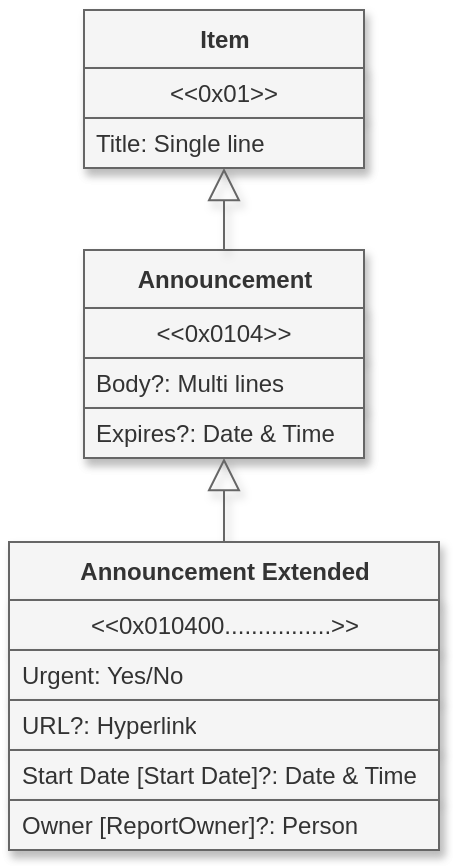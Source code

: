 <mxfile>
    <diagram id="DzO7ZxxaBLWRnM7hBDCy" name="Page-1">
        <mxGraphModel dx="581" dy="626" grid="1" gridSize="10" guides="1" tooltips="1" connect="1" arrows="1" fold="1" page="1" pageScale="1" pageWidth="850" pageHeight="1100" math="0" shadow="0">
            <root>
                <mxCell id="0"/>
                <mxCell id="1" parent="0"/>
                <mxCell id="2" value="Announcement" style="swimlane;fontStyle=1;align=center;verticalAlign=middle;childLayout=stackLayout;horizontal=1;startSize=29;horizontalStack=0;resizeParent=1;resizeParentMax=0;resizeLast=0;collapsible=0;marginBottom=0;html=1;shadow=1;fillColor=#f5f5f5;fontColor=#333333;strokeColor=#666666;" parent="1" vertex="1">
                    <mxGeometry x="340" y="250" width="140" height="104" as="geometry"/>
                </mxCell>
                <mxCell id="3" value="&amp;lt;&amp;lt;0x0104&amp;gt;&amp;gt;" style="text;html=1;strokeColor=#666666;fillColor=#f5f5f5;align=center;verticalAlign=middle;spacingLeft=4;spacingRight=4;overflow=hidden;rotatable=0;points=[[0,0.5],[1,0.5]];portConstraint=eastwest;shadow=1;fontColor=#333333;" parent="2" vertex="1">
                    <mxGeometry y="29" width="140" height="25" as="geometry"/>
                </mxCell>
                <mxCell id="11" value="Body?:&amp;nbsp;Multi lines" style="text;html=1;strokeColor=#666666;fillColor=#f5f5f5;align=left;verticalAlign=middle;spacingLeft=4;spacingRight=4;overflow=hidden;rotatable=0;points=[[0,0.5],[1,0.5]];portConstraint=eastwest;shadow=1;fontColor=#333333;" parent="2" vertex="1">
                    <mxGeometry y="54" width="140" height="25" as="geometry"/>
                </mxCell>
                <mxCell id="13" value="Expires?:&amp;nbsp;Date &amp;amp; Time" style="text;html=1;strokeColor=#666666;fillColor=#f5f5f5;align=left;verticalAlign=middle;spacingLeft=4;spacingRight=4;overflow=hidden;rotatable=0;points=[[0,0.5],[1,0.5]];portConstraint=eastwest;shadow=1;fontColor=#333333;" parent="2" vertex="1">
                    <mxGeometry y="79" width="140" height="25" as="geometry"/>
                </mxCell>
                <mxCell id="9" style="edgeStyle=orthogonalEdgeStyle;rounded=0;orthogonalLoop=1;jettySize=auto;html=1;endArrow=block;endFill=0;endSize=14;shadow=1;fillColor=#f5f5f5;strokeColor=#666666;" parent="1" source="5" target="2" edge="1">
                    <mxGeometry relative="1" as="geometry"/>
                </mxCell>
                <mxCell id="5" value="Announcement Extended" style="swimlane;fontStyle=1;align=center;verticalAlign=middle;childLayout=stackLayout;horizontal=1;startSize=29;horizontalStack=0;resizeParent=1;resizeParentMax=0;resizeLast=0;collapsible=0;marginBottom=0;html=1;shadow=1;fillColor=#f5f5f5;fontColor=#333333;strokeColor=#666666;" parent="1" vertex="1">
                    <mxGeometry x="302.5" y="396" width="215" height="154" as="geometry"/>
                </mxCell>
                <mxCell id="6" value="&amp;lt;&amp;lt;0x010400................&amp;gt;&amp;gt;" style="text;html=1;strokeColor=#666666;fillColor=#f5f5f5;align=center;verticalAlign=middle;spacingLeft=4;spacingRight=4;overflow=hidden;rotatable=0;points=[[0,0.5],[1,0.5]];portConstraint=eastwest;shadow=1;fontColor=#333333;" parent="5" vertex="1">
                    <mxGeometry y="29" width="215" height="25" as="geometry"/>
                </mxCell>
                <mxCell id="7" value="Urgent: Yes/No" style="text;html=1;strokeColor=#666666;fillColor=#f5f5f5;align=left;verticalAlign=middle;spacingLeft=4;spacingRight=4;overflow=hidden;rotatable=0;points=[[0,0.5],[1,0.5]];portConstraint=eastwest;shadow=1;fontColor=#333333;" parent="5" vertex="1">
                    <mxGeometry y="54" width="215" height="25" as="geometry"/>
                </mxCell>
                <mxCell id="14" value="URL?: Hyperlink" style="text;html=1;strokeColor=#666666;fillColor=#f5f5f5;align=left;verticalAlign=middle;spacingLeft=4;spacingRight=4;overflow=hidden;rotatable=0;points=[[0,0.5],[1,0.5]];portConstraint=eastwest;shadow=1;fontColor=#333333;" parent="5" vertex="1">
                    <mxGeometry y="79" width="215" height="25" as="geometry"/>
                </mxCell>
                <mxCell id="16" value="Start Date [Start Date]?:&amp;nbsp;Date &amp;amp; Time" style="text;html=1;strokeColor=#666666;fillColor=#f5f5f5;align=left;verticalAlign=middle;spacingLeft=4;spacingRight=4;overflow=hidden;rotatable=0;points=[[0,0.5],[1,0.5]];portConstraint=eastwest;shadow=1;fontColor=#333333;" parent="5" vertex="1">
                    <mxGeometry y="104" width="215" height="25" as="geometry"/>
                </mxCell>
                <mxCell id="17" value="Owner [ReportOwner]?:&amp;nbsp;Person" style="text;html=1;strokeColor=#666666;fillColor=#f5f5f5;align=left;verticalAlign=middle;spacingLeft=4;spacingRight=4;overflow=hidden;rotatable=0;points=[[0,0.5],[1,0.5]];portConstraint=eastwest;shadow=1;fontColor=#333333;" parent="5" vertex="1">
                    <mxGeometry y="129" width="215" height="25" as="geometry"/>
                </mxCell>
                <mxCell id="19" value="Item" style="swimlane;fontStyle=1;align=center;verticalAlign=middle;childLayout=stackLayout;horizontal=1;startSize=29;horizontalStack=0;resizeParent=1;resizeParentMax=0;resizeLast=0;collapsible=0;marginBottom=0;html=1;shadow=1;fillColor=#f5f5f5;fontColor=#333333;strokeColor=#666666;" parent="1" vertex="1">
                    <mxGeometry x="340" y="130" width="140" height="79" as="geometry"/>
                </mxCell>
                <mxCell id="20" value="&amp;lt;&amp;lt;0x01&amp;gt;&amp;gt;" style="text;html=1;strokeColor=#666666;fillColor=#f5f5f5;align=center;verticalAlign=middle;spacingLeft=4;spacingRight=4;overflow=hidden;rotatable=0;points=[[0,0.5],[1,0.5]];portConstraint=eastwest;shadow=1;fontColor=#333333;" parent="19" vertex="1">
                    <mxGeometry y="29" width="140" height="25" as="geometry"/>
                </mxCell>
                <mxCell id="21" value="Title:&amp;nbsp;Single line" style="text;html=1;strokeColor=#666666;fillColor=#f5f5f5;align=left;verticalAlign=middle;spacingLeft=4;spacingRight=4;overflow=hidden;rotatable=0;points=[[0,0.5],[1,0.5]];portConstraint=eastwest;shadow=1;fontColor=#333333;" parent="19" vertex="1">
                    <mxGeometry y="54" width="140" height="25" as="geometry"/>
                </mxCell>
                <mxCell id="24" style="edgeStyle=orthogonalEdgeStyle;rounded=0;orthogonalLoop=1;jettySize=auto;html=1;endArrow=block;endFill=0;endSize=14;shadow=1;fillColor=#f5f5f5;strokeColor=#666666;" parent="1" source="2" target="19" edge="1">
                    <mxGeometry relative="1" as="geometry">
                        <mxPoint x="420" y="406" as="sourcePoint"/>
                        <mxPoint x="420" y="369" as="targetPoint"/>
                    </mxGeometry>
                </mxCell>
            </root>
        </mxGraphModel>
    </diagram>
</mxfile>